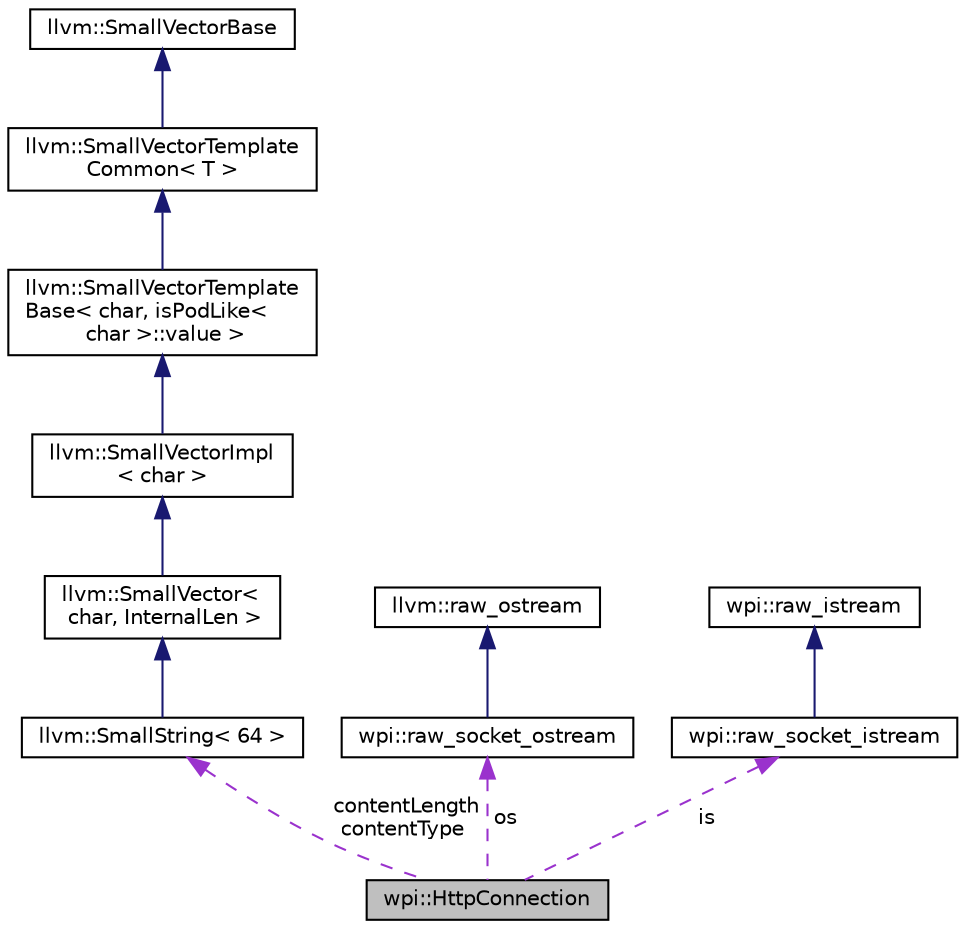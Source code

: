 digraph "wpi::HttpConnection"
{
  edge [fontname="Helvetica",fontsize="10",labelfontname="Helvetica",labelfontsize="10"];
  node [fontname="Helvetica",fontsize="10",shape=record];
  Node1 [label="wpi::HttpConnection",height=0.2,width=0.4,color="black", fillcolor="grey75", style="filled", fontcolor="black"];
  Node2 -> Node1 [dir="back",color="darkorchid3",fontsize="10",style="dashed",label=" contentLength\ncontentType" ,fontname="Helvetica"];
  Node2 [label="llvm::SmallString\< 64 \>",height=0.2,width=0.4,color="black", fillcolor="white", style="filled",URL="$classllvm_1_1SmallString.html"];
  Node3 -> Node2 [dir="back",color="midnightblue",fontsize="10",style="solid",fontname="Helvetica"];
  Node3 [label="llvm::SmallVector\<\l char, InternalLen \>",height=0.2,width=0.4,color="black", fillcolor="white", style="filled",URL="$classllvm_1_1SmallVector.html"];
  Node4 -> Node3 [dir="back",color="midnightblue",fontsize="10",style="solid",fontname="Helvetica"];
  Node4 [label="llvm::SmallVectorImpl\l\< char \>",height=0.2,width=0.4,color="black", fillcolor="white", style="filled",URL="$classllvm_1_1SmallVectorImpl.html"];
  Node5 -> Node4 [dir="back",color="midnightblue",fontsize="10",style="solid",fontname="Helvetica"];
  Node5 [label="llvm::SmallVectorTemplate\lBase\< char, isPodLike\<\l char \>::value \>",height=0.2,width=0.4,color="black", fillcolor="white", style="filled",URL="$classllvm_1_1SmallVectorTemplateBase.html",tooltip="SmallVectorTemplateBase<isPodLike = false> - This is where we put method implementations that are des..."];
  Node6 -> Node5 [dir="back",color="midnightblue",fontsize="10",style="solid",fontname="Helvetica"];
  Node6 [label="llvm::SmallVectorTemplate\lCommon\< T \>",height=0.2,width=0.4,color="black", fillcolor="white", style="filled",URL="$classllvm_1_1SmallVectorTemplateCommon.html"];
  Node7 -> Node6 [dir="back",color="midnightblue",fontsize="10",style="solid",fontname="Helvetica"];
  Node7 [label="llvm::SmallVectorBase",height=0.2,width=0.4,color="black", fillcolor="white", style="filled",URL="$classllvm_1_1SmallVectorBase.html",tooltip="This is all the non-templated stuff common to all SmallVectors. "];
  Node8 -> Node1 [dir="back",color="darkorchid3",fontsize="10",style="dashed",label=" os" ,fontname="Helvetica"];
  Node8 [label="wpi::raw_socket_ostream",height=0.2,width=0.4,color="black", fillcolor="white", style="filled",URL="$classwpi_1_1raw__socket__ostream.html"];
  Node9 -> Node8 [dir="back",color="midnightblue",fontsize="10",style="solid",fontname="Helvetica"];
  Node9 [label="llvm::raw_ostream",height=0.2,width=0.4,color="black", fillcolor="white", style="filled",URL="$classllvm_1_1raw__ostream.html",tooltip="This class implements an extremely fast bulk output stream that can only output to a stream..."];
  Node10 -> Node1 [dir="back",color="darkorchid3",fontsize="10",style="dashed",label=" is" ,fontname="Helvetica"];
  Node10 [label="wpi::raw_socket_istream",height=0.2,width=0.4,color="black", fillcolor="white", style="filled",URL="$classwpi_1_1raw__socket__istream.html"];
  Node11 -> Node10 [dir="back",color="midnightblue",fontsize="10",style="solid",fontname="Helvetica"];
  Node11 [label="wpi::raw_istream",height=0.2,width=0.4,color="black", fillcolor="white", style="filled",URL="$classwpi_1_1raw__istream.html"];
}
